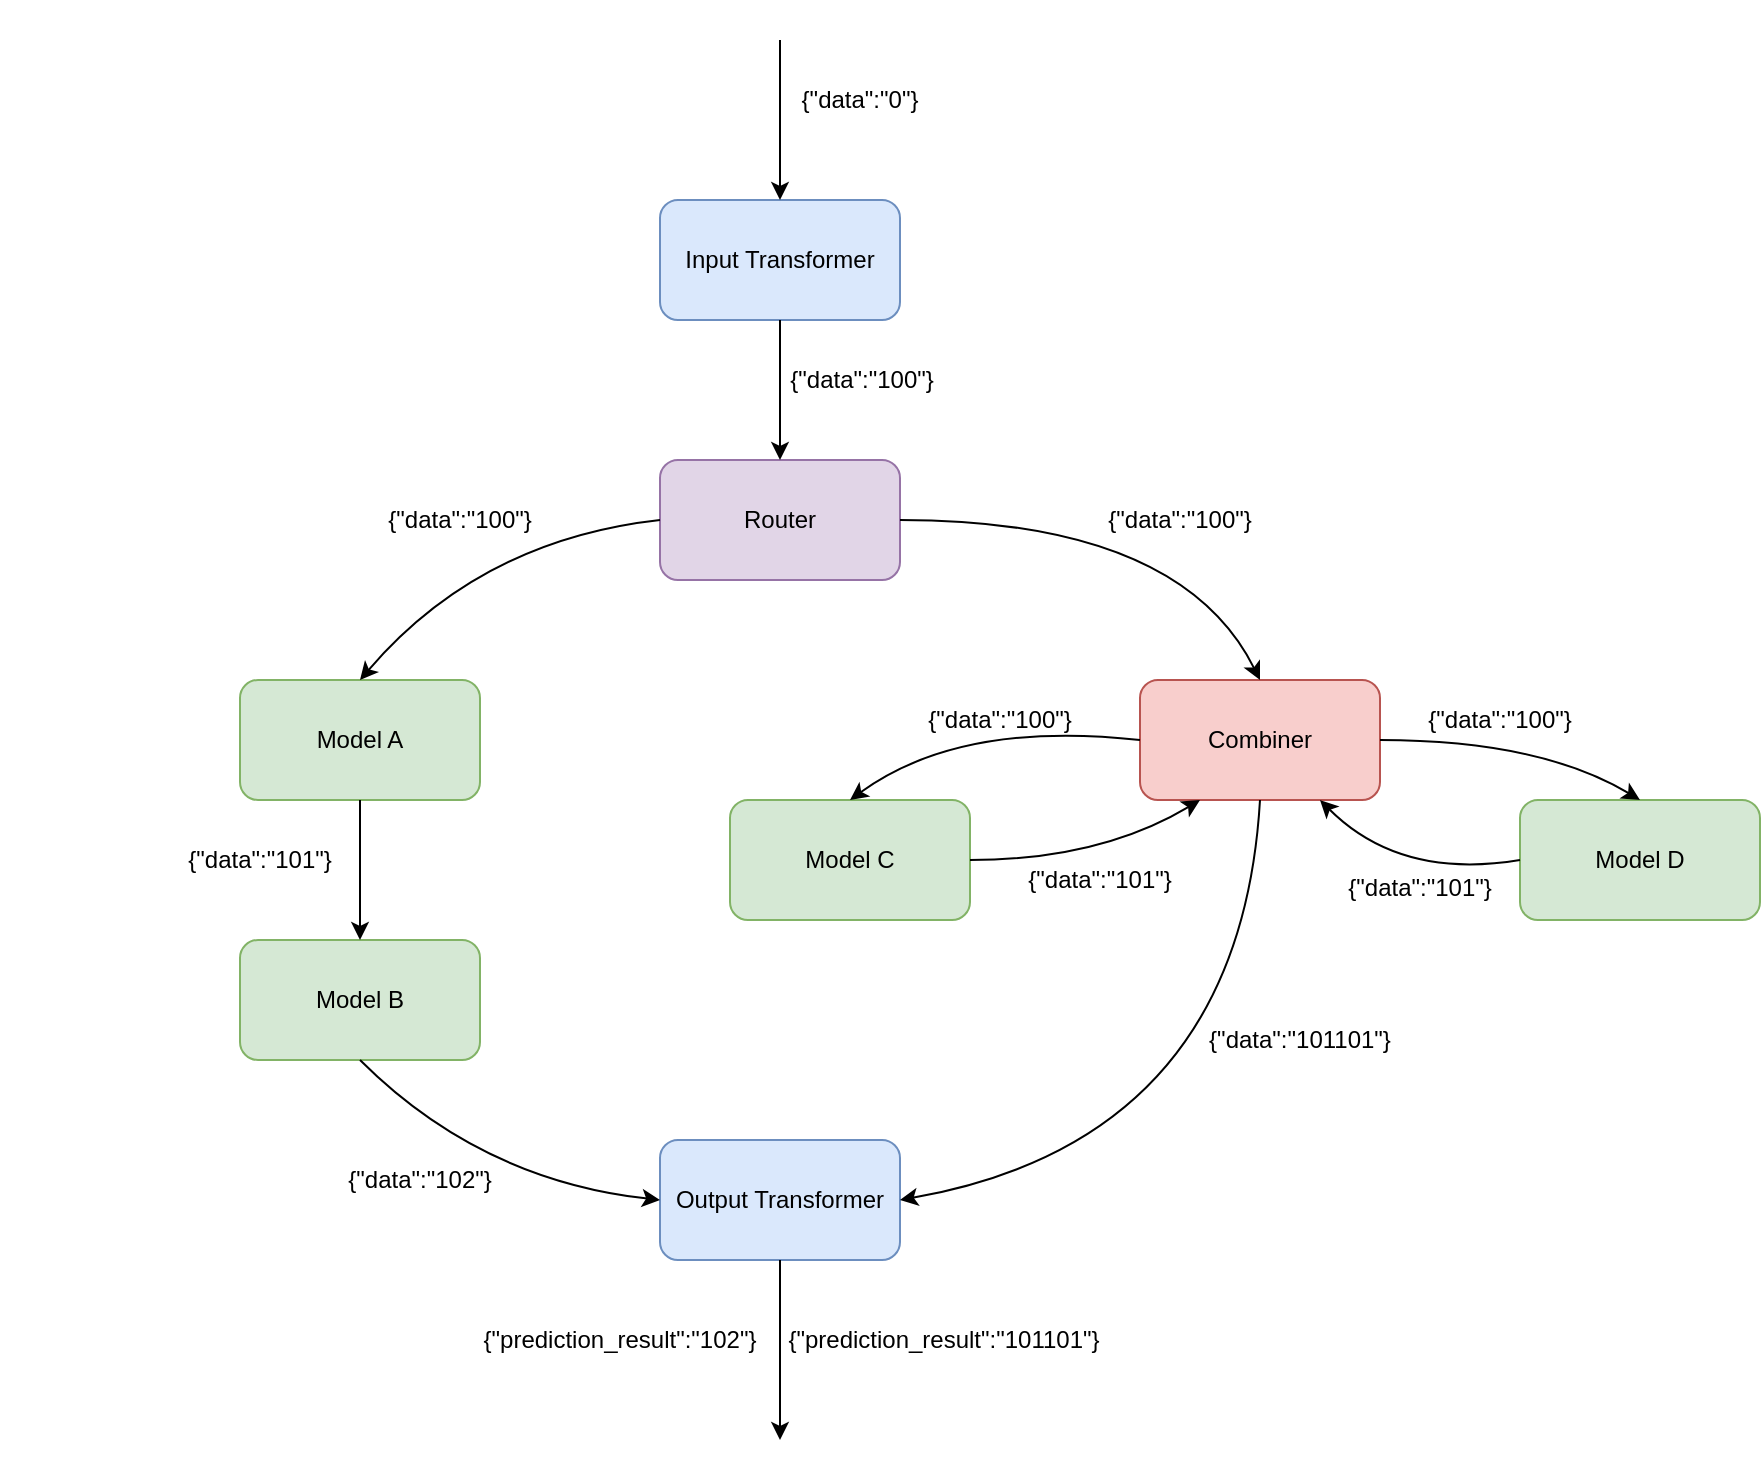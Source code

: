 <mxfile version="13.4.6" type="device"><diagram id="32LcnlI588N8-KOHWvop" name="Page-1"><mxGraphModel dx="1097" dy="745" grid="0" gridSize="10" guides="1" tooltips="1" connect="1" arrows="1" fold="1" page="0" pageScale="1" pageWidth="850" pageHeight="1100" math="0" shadow="0"><root><mxCell id="0"/><mxCell id="1" parent="0"/><mxCell id="c1fdOUmUicgwOH54KoO3-1" value="Input Transformer" style="rounded=1;whiteSpace=wrap;html=1;fillColor=#dae8fc;strokeColor=#6c8ebf;" parent="1" vertex="1"><mxGeometry x="390" y="160" width="120" height="60" as="geometry"/></mxCell><mxCell id="c1fdOUmUicgwOH54KoO3-2" value="Output Transformer" style="rounded=1;whiteSpace=wrap;html=1;fillColor=#dae8fc;strokeColor=#6c8ebf;" parent="1" vertex="1"><mxGeometry x="390" y="630" width="120" height="60" as="geometry"/></mxCell><mxCell id="c1fdOUmUicgwOH54KoO3-3" value="Router" style="rounded=1;whiteSpace=wrap;html=1;fillColor=#e1d5e7;strokeColor=#9673a6;" parent="1" vertex="1"><mxGeometry x="390" y="290" width="120" height="60" as="geometry"/></mxCell><mxCell id="c1fdOUmUicgwOH54KoO3-4" value="Combiner" style="rounded=1;whiteSpace=wrap;html=1;fillColor=#f8cecc;strokeColor=#b85450;" parent="1" vertex="1"><mxGeometry x="630" y="400" width="120" height="60" as="geometry"/></mxCell><mxCell id="c1fdOUmUicgwOH54KoO3-5" value="Model A" style="rounded=1;whiteSpace=wrap;html=1;fillColor=#d5e8d4;strokeColor=#82b366;" parent="1" vertex="1"><mxGeometry x="180" y="400" width="120" height="60" as="geometry"/></mxCell><mxCell id="c1fdOUmUicgwOH54KoO3-6" value="Model B" style="rounded=1;whiteSpace=wrap;html=1;fillColor=#d5e8d4;strokeColor=#82b366;" parent="1" vertex="1"><mxGeometry x="180" y="530" width="120" height="60" as="geometry"/></mxCell><mxCell id="c1fdOUmUicgwOH54KoO3-7" value="Model D" style="rounded=1;whiteSpace=wrap;html=1;fillColor=#d5e8d4;strokeColor=#82b366;" parent="1" vertex="1"><mxGeometry x="820" y="460" width="120" height="60" as="geometry"/></mxCell><mxCell id="c1fdOUmUicgwOH54KoO3-8" value="Model C" style="rounded=1;whiteSpace=wrap;html=1;fillColor=#d5e8d4;strokeColor=#82b366;" parent="1" vertex="1"><mxGeometry x="425" y="460" width="120" height="60" as="geometry"/></mxCell><mxCell id="c1fdOUmUicgwOH54KoO3-9" value="" style="endArrow=classic;html=1;entryX=0.5;entryY=0;entryDx=0;entryDy=0;strokeColor=none;curved=1;" parent="1" target="c1fdOUmUicgwOH54KoO3-1" edge="1"><mxGeometry width="50" height="50" relative="1" as="geometry"><mxPoint x="60" y="60" as="sourcePoint"/><mxPoint x="450" y="360" as="targetPoint"/><Array as="points"><mxPoint x="150" y="60"/><mxPoint x="230" y="70"/></Array></mxGeometry></mxCell><mxCell id="c1fdOUmUicgwOH54KoO3-21" value="" style="endArrow=classic;html=1;entryX=0.5;entryY=0;entryDx=0;entryDy=0;curved=1;" parent="1" target="c1fdOUmUicgwOH54KoO3-5" edge="1"><mxGeometry width="50" height="50" relative="1" as="geometry"><mxPoint x="390" y="320" as="sourcePoint"/><mxPoint x="450" y="240" as="targetPoint"/><Array as="points"><mxPoint x="300" y="330"/></Array></mxGeometry></mxCell><mxCell id="c1fdOUmUicgwOH54KoO3-22" value="" style="endArrow=classic;html=1;exitX=0.5;exitY=1;exitDx=0;exitDy=0;" parent="1" source="c1fdOUmUicgwOH54KoO3-5" target="c1fdOUmUicgwOH54KoO3-6" edge="1"><mxGeometry width="50" height="50" relative="1" as="geometry"><mxPoint x="400" y="290" as="sourcePoint"/><mxPoint x="450" y="240" as="targetPoint"/></mxGeometry></mxCell><mxCell id="c1fdOUmUicgwOH54KoO3-26" value="" style="endArrow=classic;html=1;exitX=0.5;exitY=1;exitDx=0;exitDy=0;entryX=0.5;entryY=0;entryDx=0;entryDy=0;" parent="1" source="c1fdOUmUicgwOH54KoO3-1" target="c1fdOUmUicgwOH54KoO3-3" edge="1"><mxGeometry width="50" height="50" relative="1" as="geometry"><mxPoint x="400" y="330" as="sourcePoint"/><mxPoint x="450" y="280" as="targetPoint"/></mxGeometry></mxCell><mxCell id="c1fdOUmUicgwOH54KoO3-27" value="" style="endArrow=classic;html=1;" parent="1" edge="1"><mxGeometry width="50" height="50" relative="1" as="geometry"><mxPoint x="450" y="80" as="sourcePoint"/><mxPoint x="450" y="160" as="targetPoint"/></mxGeometry></mxCell><mxCell id="c1fdOUmUicgwOH54KoO3-28" value="" style="endArrow=classic;html=1;exitX=0.5;exitY=1;exitDx=0;exitDy=0;entryX=0;entryY=0.5;entryDx=0;entryDy=0;curved=1;" parent="1" source="c1fdOUmUicgwOH54KoO3-6" target="c1fdOUmUicgwOH54KoO3-2" edge="1"><mxGeometry width="50" height="50" relative="1" as="geometry"><mxPoint x="400" y="330" as="sourcePoint"/><mxPoint x="450" y="280" as="targetPoint"/><Array as="points"><mxPoint x="300" y="650"/></Array></mxGeometry></mxCell><mxCell id="c1fdOUmUicgwOH54KoO3-29" value="" style="endArrow=classic;html=1;exitX=0.5;exitY=1;exitDx=0;exitDy=0;" parent="1" source="c1fdOUmUicgwOH54KoO3-2" edge="1"><mxGeometry width="50" height="50" relative="1" as="geometry"><mxPoint x="400" y="500" as="sourcePoint"/><mxPoint x="450" y="780" as="targetPoint"/></mxGeometry></mxCell><mxCell id="c1fdOUmUicgwOH54KoO3-34" value="" style="endArrow=classic;html=1;exitX=0.5;exitY=1;exitDx=0;exitDy=0;entryX=1;entryY=0.5;entryDx=0;entryDy=0;curved=1;" parent="1" source="c1fdOUmUicgwOH54KoO3-4" target="c1fdOUmUicgwOH54KoO3-2" edge="1"><mxGeometry width="50" height="50" relative="1" as="geometry"><mxPoint x="430" y="450" as="sourcePoint"/><mxPoint x="480" y="400" as="targetPoint"/><Array as="points"><mxPoint x="680" y="630"/></Array></mxGeometry></mxCell><mxCell id="c1fdOUmUicgwOH54KoO3-35" value="" style="endArrow=classic;html=1;entryX=0.5;entryY=0;entryDx=0;entryDy=0;exitX=1;exitY=0.5;exitDx=0;exitDy=0;curved=1;" parent="1" source="c1fdOUmUicgwOH54KoO3-3" target="c1fdOUmUicgwOH54KoO3-4" edge="1"><mxGeometry width="50" height="50" relative="1" as="geometry"><mxPoint x="430" y="500" as="sourcePoint"/><mxPoint x="480" y="450" as="targetPoint"/><Array as="points"><mxPoint x="650" y="320"/></Array></mxGeometry></mxCell><mxCell id="c1fdOUmUicgwOH54KoO3-36" value="" style="endArrow=classic;html=1;entryX=0.5;entryY=0;entryDx=0;entryDy=0;exitX=0;exitY=0.5;exitDx=0;exitDy=0;strokeColor=none;curved=1;" parent="1" source="c1fdOUmUicgwOH54KoO3-4" target="c1fdOUmUicgwOH54KoO3-8" edge="1"><mxGeometry width="50" height="50" relative="1" as="geometry"><mxPoint x="430" y="500" as="sourcePoint"/><mxPoint x="480" y="450" as="targetPoint"/><Array as="points"><mxPoint x="550" y="420"/></Array></mxGeometry></mxCell><mxCell id="c1fdOUmUicgwOH54KoO3-37" value="" style="endArrow=classic;html=1;entryX=0.5;entryY=0;entryDx=0;entryDy=0;exitX=0;exitY=0.5;exitDx=0;exitDy=0;curved=1;" parent="1" source="c1fdOUmUicgwOH54KoO3-4" target="c1fdOUmUicgwOH54KoO3-8" edge="1"><mxGeometry width="50" height="50" relative="1" as="geometry"><mxPoint x="430" y="500" as="sourcePoint"/><mxPoint x="480" y="450" as="targetPoint"/><Array as="points"><mxPoint x="540" y="420"/></Array></mxGeometry></mxCell><mxCell id="c1fdOUmUicgwOH54KoO3-38" value="" style="endArrow=classic;html=1;entryX=0.5;entryY=0;entryDx=0;entryDy=0;exitX=1;exitY=0.5;exitDx=0;exitDy=0;curved=1;" parent="1" source="c1fdOUmUicgwOH54KoO3-4" target="c1fdOUmUicgwOH54KoO3-7" edge="1"><mxGeometry width="50" height="50" relative="1" as="geometry"><mxPoint x="430" y="380" as="sourcePoint"/><mxPoint x="480" y="330" as="targetPoint"/><Array as="points"><mxPoint x="830" y="430"/></Array></mxGeometry></mxCell><mxCell id="c1fdOUmUicgwOH54KoO3-39" value="" style="endArrow=classic;html=1;exitX=1;exitY=0.5;exitDx=0;exitDy=0;entryX=0.25;entryY=1;entryDx=0;entryDy=0;curved=1;" parent="1" source="c1fdOUmUicgwOH54KoO3-8" target="c1fdOUmUicgwOH54KoO3-4" edge="1"><mxGeometry width="50" height="50" relative="1" as="geometry"><mxPoint x="430" y="380" as="sourcePoint"/><mxPoint x="480" y="330" as="targetPoint"/><Array as="points"><mxPoint x="610" y="490"/></Array></mxGeometry></mxCell><mxCell id="c1fdOUmUicgwOH54KoO3-40" value="" style="endArrow=classic;html=1;entryX=0.75;entryY=1;entryDx=0;entryDy=0;exitX=0;exitY=0.5;exitDx=0;exitDy=0;curved=1;" parent="1" source="c1fdOUmUicgwOH54KoO3-7" target="c1fdOUmUicgwOH54KoO3-4" edge="1"><mxGeometry width="50" height="50" relative="1" as="geometry"><mxPoint x="430" y="380" as="sourcePoint"/><mxPoint x="480" y="330" as="targetPoint"/><Array as="points"><mxPoint x="760" y="500"/></Array></mxGeometry></mxCell><mxCell id="c1fdOUmUicgwOH54KoO3-41" value="{&quot;data&quot;:&quot;0&quot;}" style="text;html=1;strokeColor=none;fillColor=none;align=center;verticalAlign=middle;whiteSpace=wrap;rounded=0;" parent="1" vertex="1"><mxGeometry x="470" y="100" width="40" height="20" as="geometry"/></mxCell><mxCell id="c1fdOUmUicgwOH54KoO3-43" value="{&quot;data&quot;:&quot;100&quot;}" style="text;html=1;strokeColor=none;fillColor=none;align=center;verticalAlign=middle;whiteSpace=wrap;rounded=0;" parent="1" vertex="1"><mxGeometry x="471" y="240" width="40" height="20" as="geometry"/></mxCell><mxCell id="c1fdOUmUicgwOH54KoO3-44" value="{&quot;data&quot;:&quot;100&quot;}" style="text;html=1;strokeColor=none;fillColor=none;align=center;verticalAlign=middle;whiteSpace=wrap;rounded=0;" parent="1" vertex="1"><mxGeometry x="270" y="310" width="40" height="20" as="geometry"/></mxCell><mxCell id="c1fdOUmUicgwOH54KoO3-45" value="{&quot;data&quot;:&quot;100&quot;}" style="text;html=1;strokeColor=none;fillColor=none;align=center;verticalAlign=middle;whiteSpace=wrap;rounded=0;" parent="1" vertex="1"><mxGeometry x="630" y="310" width="40" height="20" as="geometry"/></mxCell><mxCell id="c1fdOUmUicgwOH54KoO3-46" value="{&quot;data&quot;:&quot;101&quot;}" style="text;html=1;strokeColor=none;fillColor=none;align=center;verticalAlign=middle;whiteSpace=wrap;rounded=0;" parent="1" vertex="1"><mxGeometry x="170" y="480" width="40" height="20" as="geometry"/></mxCell><mxCell id="c1fdOUmUicgwOH54KoO3-47" value="{&quot;data&quot;:&quot;102&quot;}" style="text;html=1;strokeColor=none;fillColor=none;align=center;verticalAlign=middle;whiteSpace=wrap;rounded=0;" parent="1" vertex="1"><mxGeometry x="250" y="640" width="40" height="20" as="geometry"/></mxCell><mxCell id="c1fdOUmUicgwOH54KoO3-48" value="{&quot;data&quot;:&quot;100&quot;}" style="text;html=1;strokeColor=none;fillColor=none;align=center;verticalAlign=middle;whiteSpace=wrap;rounded=0;" parent="1" vertex="1"><mxGeometry x="540" y="410" width="40" height="20" as="geometry"/></mxCell><mxCell id="c1fdOUmUicgwOH54KoO3-49" value="{&quot;data&quot;:&quot;101&quot;}" style="text;html=1;strokeColor=none;fillColor=none;align=center;verticalAlign=middle;whiteSpace=wrap;rounded=0;" parent="1" vertex="1"><mxGeometry x="590" y="490" width="40" height="20" as="geometry"/></mxCell><mxCell id="c1fdOUmUicgwOH54KoO3-50" value="{&quot;data&quot;:&quot;100&quot;}" style="text;html=1;strokeColor=none;fillColor=none;align=center;verticalAlign=middle;whiteSpace=wrap;rounded=0;" parent="1" vertex="1"><mxGeometry x="790" y="410" width="40" height="20" as="geometry"/></mxCell><mxCell id="c1fdOUmUicgwOH54KoO3-51" value="{&quot;data&quot;:&quot;101&quot;}" style="text;html=1;strokeColor=none;fillColor=none;align=center;verticalAlign=middle;whiteSpace=wrap;rounded=0;" parent="1" vertex="1"><mxGeometry x="750" y="494" width="40" height="20" as="geometry"/></mxCell><mxCell id="c1fdOUmUicgwOH54KoO3-52" value="{&quot;data&quot;:&quot;101101&quot;}" style="text;html=1;strokeColor=none;fillColor=none;align=center;verticalAlign=middle;whiteSpace=wrap;rounded=0;" parent="1" vertex="1"><mxGeometry x="690" y="570" width="40" height="20" as="geometry"/></mxCell><mxCell id="c1fdOUmUicgwOH54KoO3-53" value="{&quot;prediction_result&quot;:&quot;102&quot;}" style="text;html=1;strokeColor=none;fillColor=none;align=center;verticalAlign=middle;whiteSpace=wrap;rounded=0;" parent="1" vertex="1"><mxGeometry x="350" y="720" width="40" height="20" as="geometry"/></mxCell><mxCell id="c1fdOUmUicgwOH54KoO3-55" value="{&quot;prediction_result&quot;:&quot;101101&quot;}" style="text;html=1;strokeColor=none;fillColor=none;align=center;verticalAlign=middle;whiteSpace=wrap;rounded=0;" parent="1" vertex="1"><mxGeometry x="512" y="720" width="40" height="20" as="geometry"/></mxCell></root></mxGraphModel></diagram></mxfile>